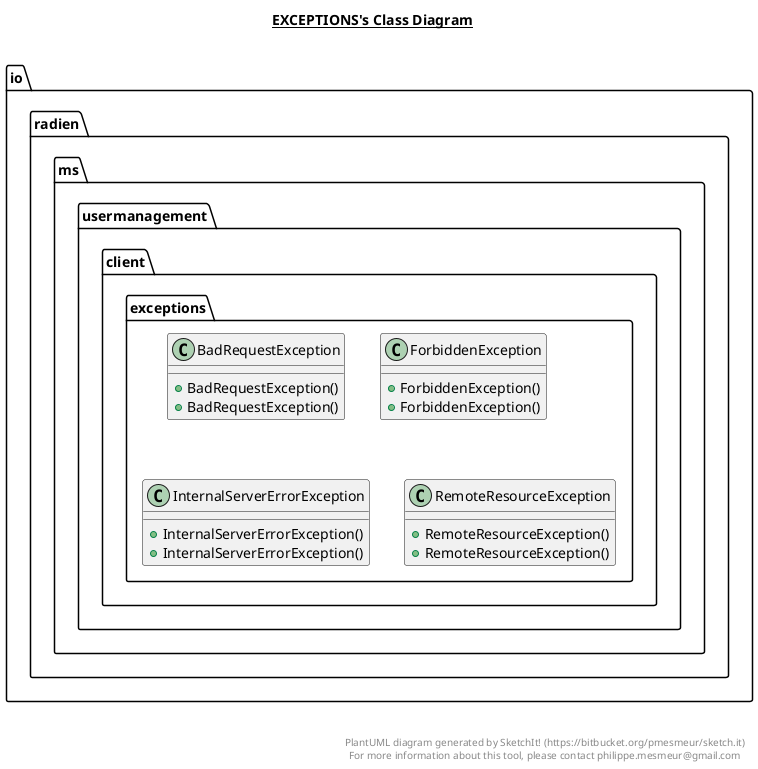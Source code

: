 @startuml

title __EXCEPTIONS's Class Diagram__\n

  namespace io.radien.ms.usermanagement.client {
    namespace exceptions {
      class io.radien.ms.usermanagement.client.exceptions.BadRequestException {
          + BadRequestException()
          + BadRequestException()
      }
    }
  }
  

  namespace io.radien.ms.usermanagement.client {
    namespace exceptions {
      class io.radien.ms.usermanagement.client.exceptions.ForbiddenException {
          + ForbiddenException()
          + ForbiddenException()
      }
    }
  }
  

  namespace io.radien.ms.usermanagement.client {
    namespace exceptions {
      class io.radien.ms.usermanagement.client.exceptions.InternalServerErrorException {
          + InternalServerErrorException()
          + InternalServerErrorException()
      }
    }
  }
  

  namespace io.radien.ms.usermanagement.client {
    namespace exceptions {
      class io.radien.ms.usermanagement.client.exceptions.RemoteResourceException {
          + RemoteResourceException()
          + RemoteResourceException()
      }
    }
  }
  



right footer


PlantUML diagram generated by SketchIt! (https://bitbucket.org/pmesmeur/sketch.it)
For more information about this tool, please contact philippe.mesmeur@gmail.com
endfooter

@enduml

